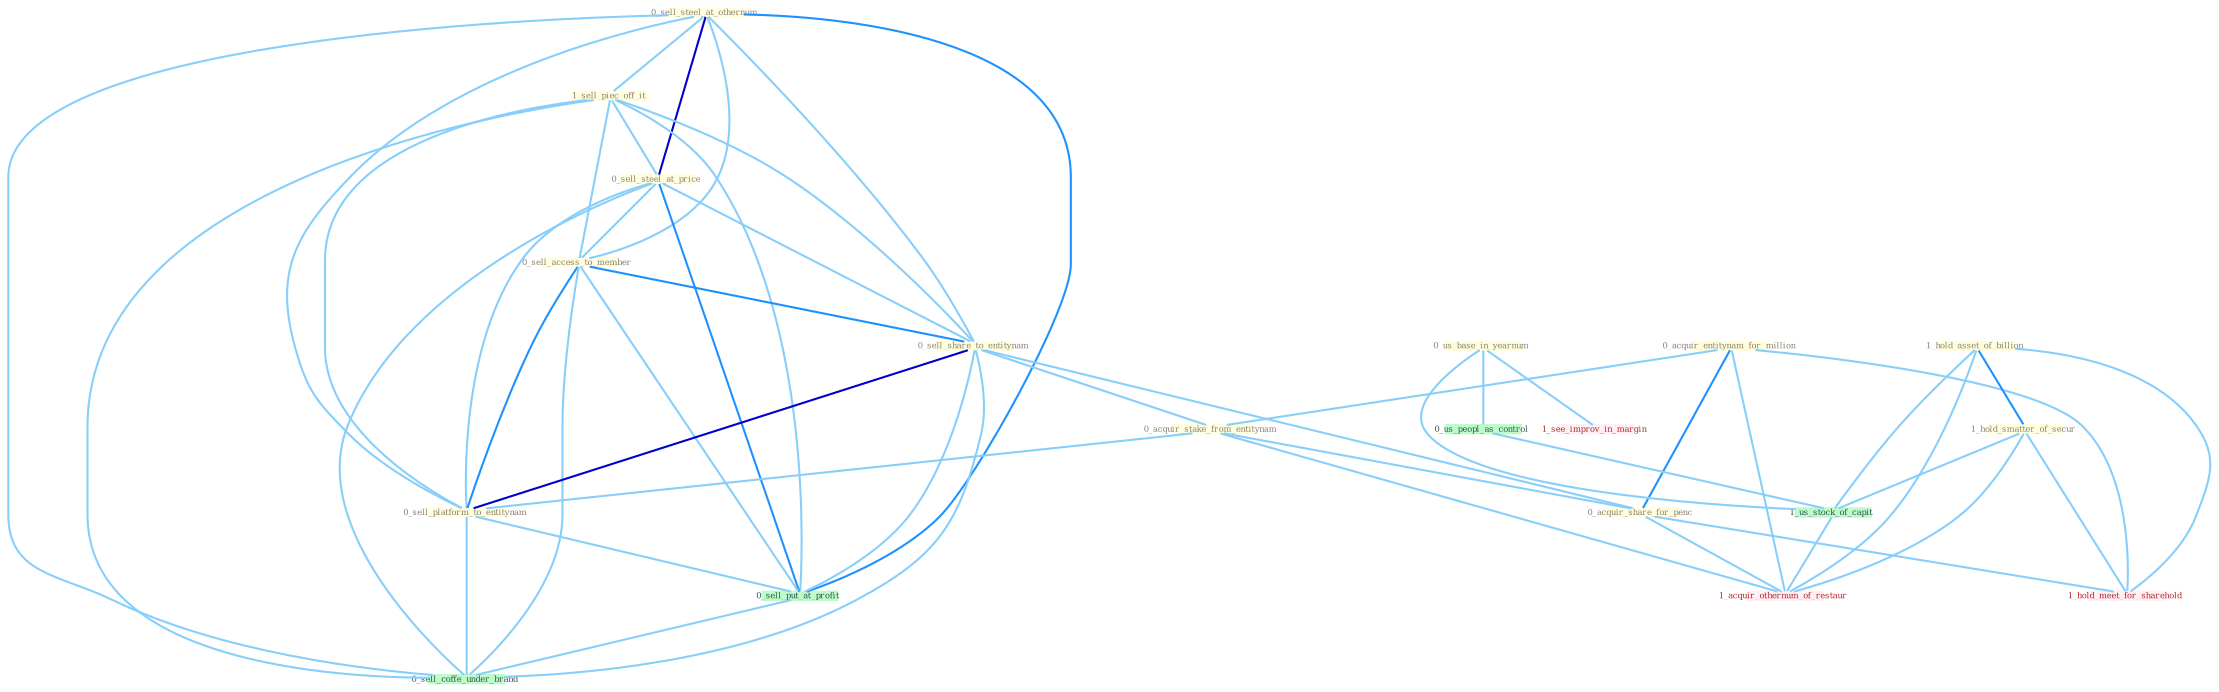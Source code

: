 Graph G{ 
    node
    [shape=polygon,style=filled,width=.5,height=.06,color="#BDFCC9",fixedsize=true,fontsize=4,
    fontcolor="#2f4f4f"];
    {node
    [color="#ffffe0", fontcolor="#8b7d6b"] "0_sell_steel_at_othernum " "0_acquir_entitynam_for_million " "1_hold_asset_of_billion " "1_sell_piec_off_it " "1_hold_smatter_of_secur " "0_sell_steel_at_price " "0_sell_access_to_member " "0_sell_share_to_entitynam " "0_us_base_in_yearnum " "0_acquir_stake_from_entitynam " "0_sell_platform_to_entitynam " "0_acquir_share_for_penc "}
{node [color="#fff0f5", fontcolor="#b22222"] "1_see_improv_in_margin " "1_hold_meet_for_sharehold " "1_acquir_othernum_of_restaur "}
edge [color="#B0E2FF"];

	"0_sell_steel_at_othernum " -- "1_sell_piec_off_it " [w="1", color="#87cefa" ];
	"0_sell_steel_at_othernum " -- "0_sell_steel_at_price " [w="3", color="#0000cd" , len=0.6];
	"0_sell_steel_at_othernum " -- "0_sell_access_to_member " [w="1", color="#87cefa" ];
	"0_sell_steel_at_othernum " -- "0_sell_share_to_entitynam " [w="1", color="#87cefa" ];
	"0_sell_steel_at_othernum " -- "0_sell_platform_to_entitynam " [w="1", color="#87cefa" ];
	"0_sell_steel_at_othernum " -- "0_sell_put_at_profit " [w="2", color="#1e90ff" , len=0.8];
	"0_sell_steel_at_othernum " -- "0_sell_coffe_under_brand " [w="1", color="#87cefa" ];
	"0_acquir_entitynam_for_million " -- "0_acquir_stake_from_entitynam " [w="1", color="#87cefa" ];
	"0_acquir_entitynam_for_million " -- "0_acquir_share_for_penc " [w="2", color="#1e90ff" , len=0.8];
	"0_acquir_entitynam_for_million " -- "1_hold_meet_for_sharehold " [w="1", color="#87cefa" ];
	"0_acquir_entitynam_for_million " -- "1_acquir_othernum_of_restaur " [w="1", color="#87cefa" ];
	"1_hold_asset_of_billion " -- "1_hold_smatter_of_secur " [w="2", color="#1e90ff" , len=0.8];
	"1_hold_asset_of_billion " -- "1_us_stock_of_capit " [w="1", color="#87cefa" ];
	"1_hold_asset_of_billion " -- "1_hold_meet_for_sharehold " [w="1", color="#87cefa" ];
	"1_hold_asset_of_billion " -- "1_acquir_othernum_of_restaur " [w="1", color="#87cefa" ];
	"1_sell_piec_off_it " -- "0_sell_steel_at_price " [w="1", color="#87cefa" ];
	"1_sell_piec_off_it " -- "0_sell_access_to_member " [w="1", color="#87cefa" ];
	"1_sell_piec_off_it " -- "0_sell_share_to_entitynam " [w="1", color="#87cefa" ];
	"1_sell_piec_off_it " -- "0_sell_platform_to_entitynam " [w="1", color="#87cefa" ];
	"1_sell_piec_off_it " -- "0_sell_put_at_profit " [w="1", color="#87cefa" ];
	"1_sell_piec_off_it " -- "0_sell_coffe_under_brand " [w="1", color="#87cefa" ];
	"1_hold_smatter_of_secur " -- "1_us_stock_of_capit " [w="1", color="#87cefa" ];
	"1_hold_smatter_of_secur " -- "1_hold_meet_for_sharehold " [w="1", color="#87cefa" ];
	"1_hold_smatter_of_secur " -- "1_acquir_othernum_of_restaur " [w="1", color="#87cefa" ];
	"0_sell_steel_at_price " -- "0_sell_access_to_member " [w="1", color="#87cefa" ];
	"0_sell_steel_at_price " -- "0_sell_share_to_entitynam " [w="1", color="#87cefa" ];
	"0_sell_steel_at_price " -- "0_sell_platform_to_entitynam " [w="1", color="#87cefa" ];
	"0_sell_steel_at_price " -- "0_sell_put_at_profit " [w="2", color="#1e90ff" , len=0.8];
	"0_sell_steel_at_price " -- "0_sell_coffe_under_brand " [w="1", color="#87cefa" ];
	"0_sell_access_to_member " -- "0_sell_share_to_entitynam " [w="2", color="#1e90ff" , len=0.8];
	"0_sell_access_to_member " -- "0_sell_platform_to_entitynam " [w="2", color="#1e90ff" , len=0.8];
	"0_sell_access_to_member " -- "0_sell_put_at_profit " [w="1", color="#87cefa" ];
	"0_sell_access_to_member " -- "0_sell_coffe_under_brand " [w="1", color="#87cefa" ];
	"0_sell_share_to_entitynam " -- "0_acquir_stake_from_entitynam " [w="1", color="#87cefa" ];
	"0_sell_share_to_entitynam " -- "0_sell_platform_to_entitynam " [w="3", color="#0000cd" , len=0.6];
	"0_sell_share_to_entitynam " -- "0_acquir_share_for_penc " [w="1", color="#87cefa" ];
	"0_sell_share_to_entitynam " -- "0_sell_put_at_profit " [w="1", color="#87cefa" ];
	"0_sell_share_to_entitynam " -- "0_sell_coffe_under_brand " [w="1", color="#87cefa" ];
	"0_us_base_in_yearnum " -- "0_us_peopl_as_control " [w="1", color="#87cefa" ];
	"0_us_base_in_yearnum " -- "1_us_stock_of_capit " [w="1", color="#87cefa" ];
	"0_us_base_in_yearnum " -- "1_see_improv_in_margin " [w="1", color="#87cefa" ];
	"0_acquir_stake_from_entitynam " -- "0_sell_platform_to_entitynam " [w="1", color="#87cefa" ];
	"0_acquir_stake_from_entitynam " -- "0_acquir_share_for_penc " [w="1", color="#87cefa" ];
	"0_acquir_stake_from_entitynam " -- "1_acquir_othernum_of_restaur " [w="1", color="#87cefa" ];
	"0_sell_platform_to_entitynam " -- "0_sell_put_at_profit " [w="1", color="#87cefa" ];
	"0_sell_platform_to_entitynam " -- "0_sell_coffe_under_brand " [w="1", color="#87cefa" ];
	"0_acquir_share_for_penc " -- "1_hold_meet_for_sharehold " [w="1", color="#87cefa" ];
	"0_acquir_share_for_penc " -- "1_acquir_othernum_of_restaur " [w="1", color="#87cefa" ];
	"0_us_peopl_as_control " -- "1_us_stock_of_capit " [w="1", color="#87cefa" ];
	"0_sell_put_at_profit " -- "0_sell_coffe_under_brand " [w="1", color="#87cefa" ];
	"1_us_stock_of_capit " -- "1_acquir_othernum_of_restaur " [w="1", color="#87cefa" ];
}